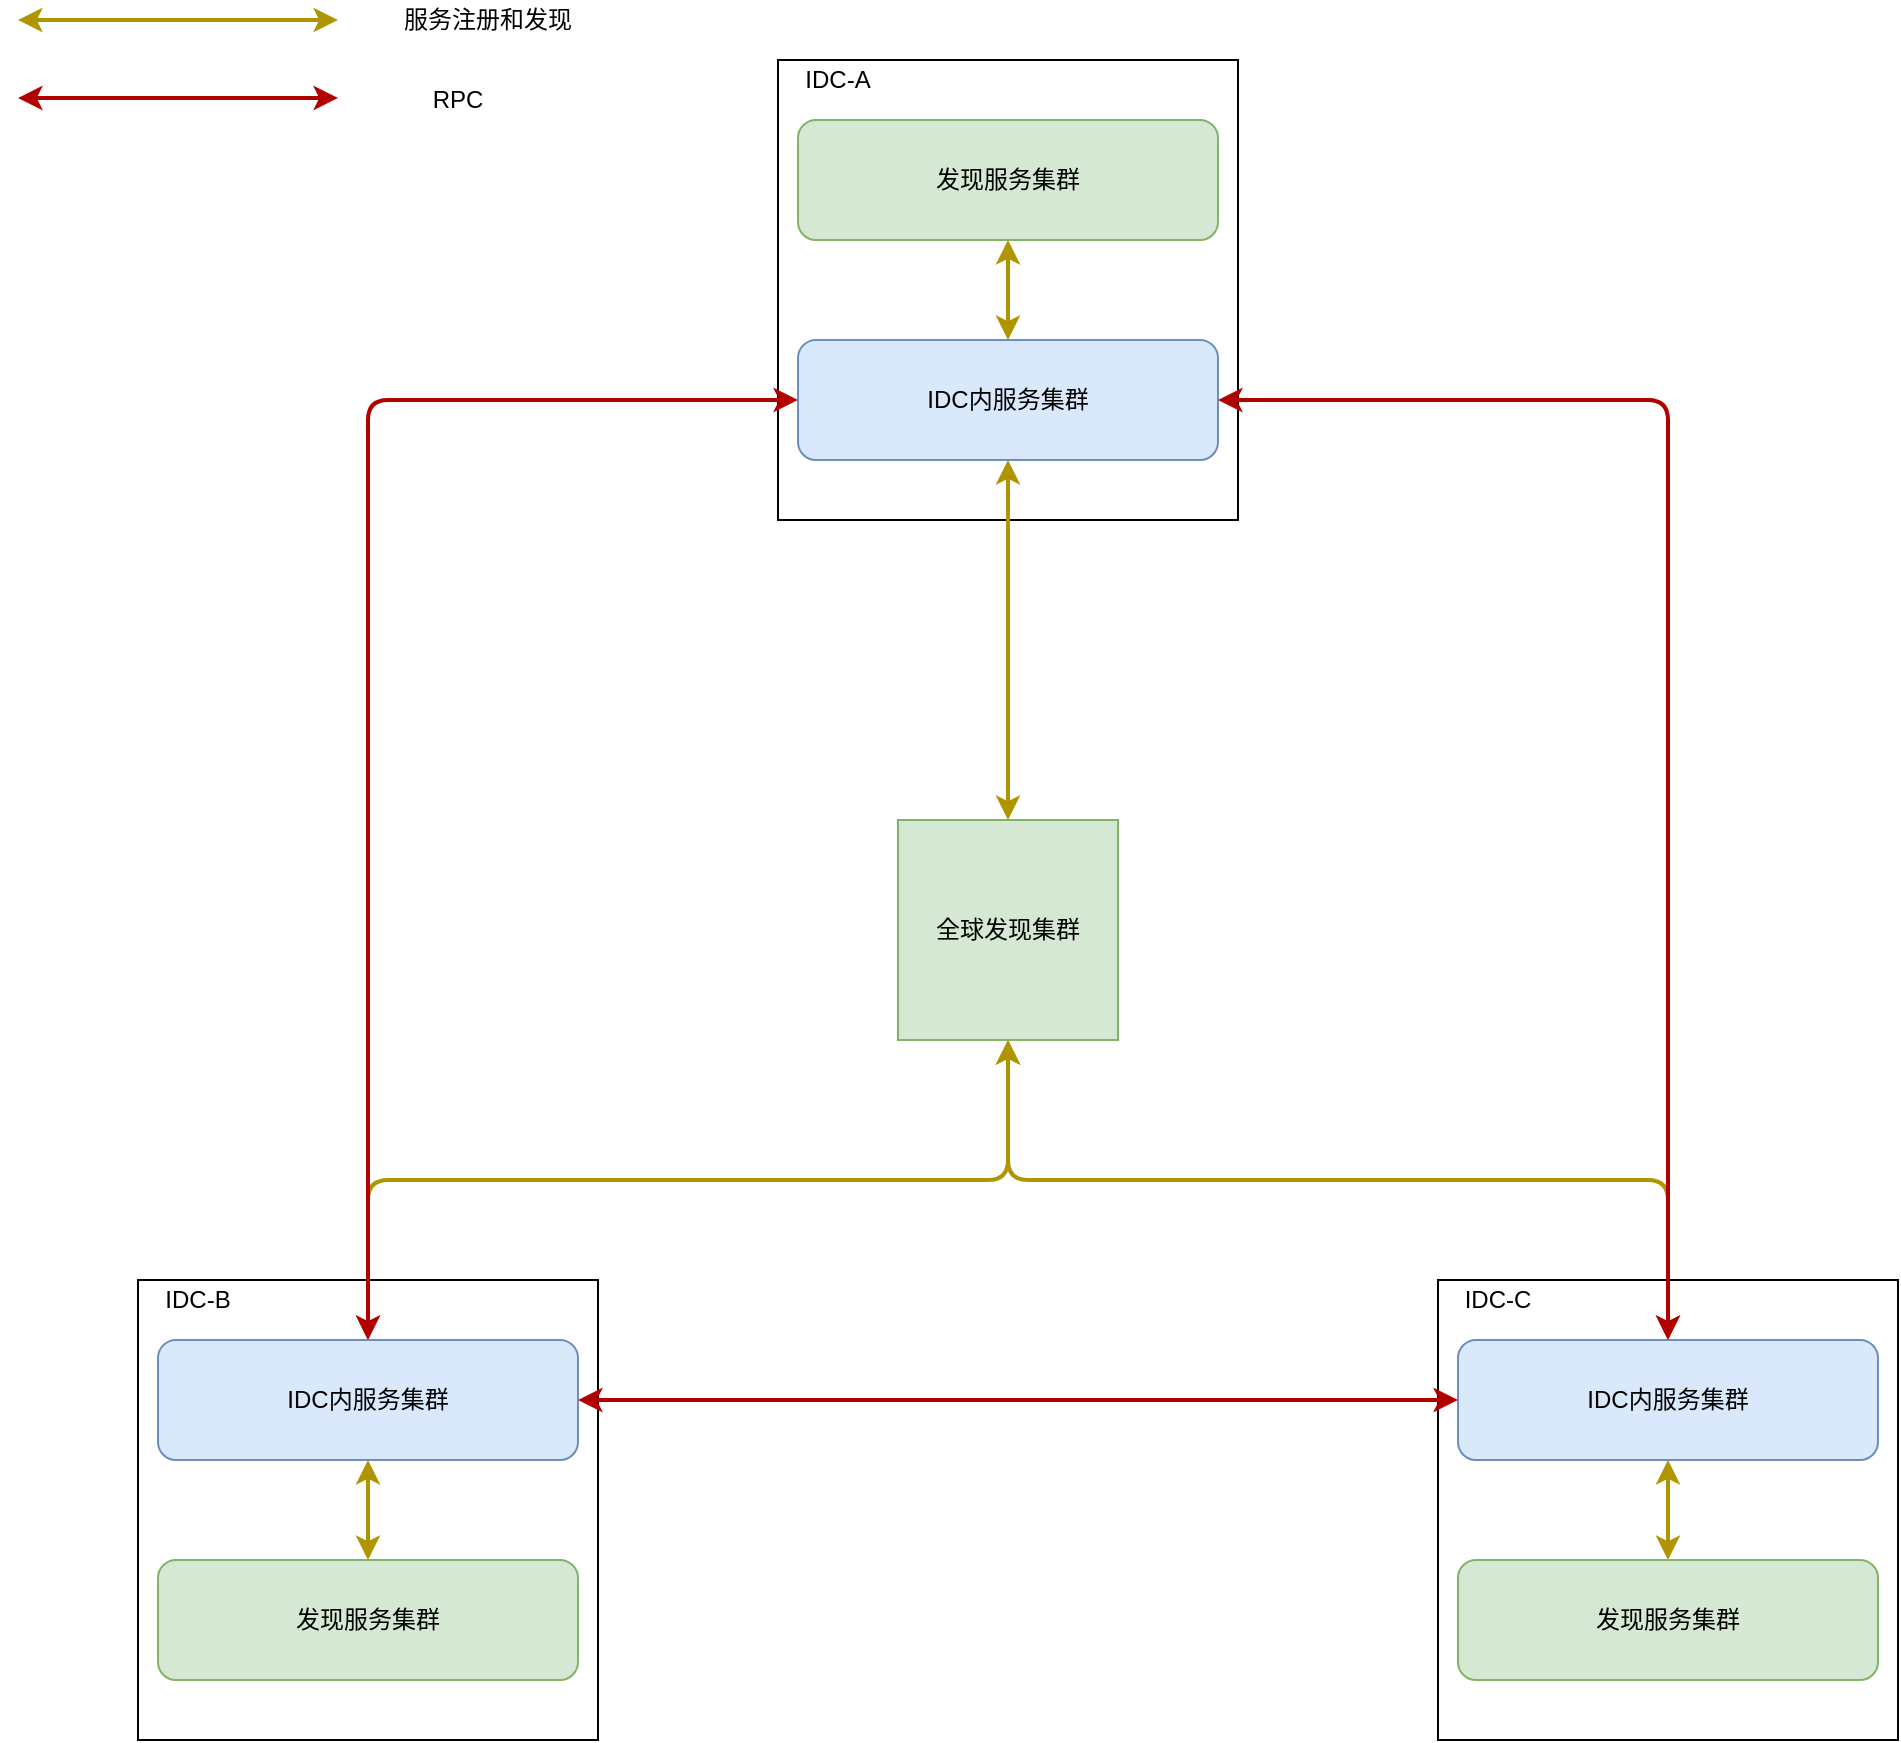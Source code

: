 <mxfile version="13.8.0" type="github">
  <diagram id="Ht1M8jgEwFfnCIfOTk4-" name="Page-1">
    <mxGraphModel dx="1673" dy="1703" grid="1" gridSize="10" guides="1" tooltips="1" connect="1" arrows="1" fold="1" page="1" pageScale="1" pageWidth="1169" pageHeight="827" math="0" shadow="0">
      <root>
        <mxCell id="0" />
        <mxCell id="1" parent="0" />
        <mxCell id="rY4eyUQjChqUg5G9gw5I-65" value="" style="whiteSpace=wrap;html=1;aspect=fixed;" parent="1" vertex="1">
          <mxGeometry x="150" y="570" width="230" height="230" as="geometry" />
        </mxCell>
        <mxCell id="rY4eyUQjChqUg5G9gw5I-66" value="IDC内服务集群" style="rounded=1;whiteSpace=wrap;html=1;fillColor=#dae8fc;strokeColor=#6c8ebf;" parent="1" vertex="1">
          <mxGeometry x="160" y="600" width="210" height="60" as="geometry" />
        </mxCell>
        <mxCell id="rY4eyUQjChqUg5G9gw5I-67" value="IDC-B" style="text;html=1;strokeColor=none;fillColor=none;align=center;verticalAlign=middle;whiteSpace=wrap;rounded=0;" parent="1" vertex="1">
          <mxGeometry x="150" y="570" width="60" height="20" as="geometry" />
        </mxCell>
        <mxCell id="rY4eyUQjChqUg5G9gw5I-69" value="" style="endArrow=classic;startArrow=classic;html=1;exitX=0.5;exitY=1;exitDx=0;exitDy=0;fillColor=#e3c800;strokeColor=#B09500;strokeWidth=2;entryX=0.5;entryY=0;entryDx=0;entryDy=0;" parent="1" source="rY4eyUQjChqUg5G9gw5I-66" target="tyd7KwF-m_1Z6RTIm-yy-1" edge="1">
          <mxGeometry width="50" height="50" relative="1" as="geometry">
            <mxPoint x="510" y="920" as="sourcePoint" />
            <mxPoint x="318.75" y="690" as="targetPoint" />
          </mxGeometry>
        </mxCell>
        <mxCell id="rY4eyUQjChqUg5G9gw5I-102" value="全球发现集群" style="whiteSpace=wrap;html=1;aspect=fixed;fillColor=#d5e8d4;strokeColor=#82b366;rounded=0;" parent="1" vertex="1">
          <mxGeometry x="530" y="340" width="110" height="110" as="geometry" />
        </mxCell>
        <mxCell id="rY4eyUQjChqUg5G9gw5I-113" value="" style="endArrow=classic;startArrow=classic;html=1;fillColor=#e51400;strokeColor=#B20000;strokeWidth=2;" parent="1" edge="1">
          <mxGeometry width="50" height="50" relative="1" as="geometry">
            <mxPoint x="90" y="-21" as="sourcePoint" />
            <mxPoint x="250" y="-21" as="targetPoint" />
          </mxGeometry>
        </mxCell>
        <mxCell id="rY4eyUQjChqUg5G9gw5I-115" value="" style="endArrow=classic;startArrow=classic;html=1;fillColor=#e3c800;strokeColor=#B09500;strokeWidth=2;" parent="1" edge="1">
          <mxGeometry width="50" height="50" relative="1" as="geometry">
            <mxPoint x="90" y="-60" as="sourcePoint" />
            <mxPoint x="250" y="-60" as="targetPoint" />
          </mxGeometry>
        </mxCell>
        <mxCell id="rY4eyUQjChqUg5G9gw5I-116" value="服务注册和发现" style="text;html=1;strokeColor=none;fillColor=none;align=center;verticalAlign=middle;whiteSpace=wrap;rounded=0;" parent="1" vertex="1">
          <mxGeometry x="280" y="-70" width="90" height="20" as="geometry" />
        </mxCell>
        <mxCell id="rY4eyUQjChqUg5G9gw5I-117" value="RPC" style="text;html=1;strokeColor=none;fillColor=none;align=center;verticalAlign=middle;whiteSpace=wrap;rounded=0;" parent="1" vertex="1">
          <mxGeometry x="280" y="-30" width="60" height="20" as="geometry" />
        </mxCell>
        <mxCell id="tyd7KwF-m_1Z6RTIm-yy-1" value="发现&lt;span&gt;服务集群&lt;/span&gt;" style="rounded=1;whiteSpace=wrap;html=1;fillColor=#d5e8d4;strokeColor=#82b366;" vertex="1" parent="1">
          <mxGeometry x="160" y="710" width="210" height="60" as="geometry" />
        </mxCell>
        <mxCell id="tyd7KwF-m_1Z6RTIm-yy-2" value="" style="whiteSpace=wrap;html=1;aspect=fixed;" vertex="1" parent="1">
          <mxGeometry x="800" y="570" width="230" height="230" as="geometry" />
        </mxCell>
        <mxCell id="tyd7KwF-m_1Z6RTIm-yy-3" value="IDC内服务集群" style="rounded=1;whiteSpace=wrap;html=1;fillColor=#dae8fc;strokeColor=#6c8ebf;" vertex="1" parent="1">
          <mxGeometry x="810" y="600" width="210" height="60" as="geometry" />
        </mxCell>
        <mxCell id="tyd7KwF-m_1Z6RTIm-yy-4" value="IDC-C" style="text;html=1;strokeColor=none;fillColor=none;align=center;verticalAlign=middle;whiteSpace=wrap;rounded=0;" vertex="1" parent="1">
          <mxGeometry x="800" y="570" width="60" height="20" as="geometry" />
        </mxCell>
        <mxCell id="tyd7KwF-m_1Z6RTIm-yy-5" value="" style="endArrow=classic;startArrow=classic;html=1;exitX=0.5;exitY=1;exitDx=0;exitDy=0;fillColor=#e3c800;strokeColor=#B09500;strokeWidth=2;entryX=0.5;entryY=0;entryDx=0;entryDy=0;" edge="1" parent="1" source="tyd7KwF-m_1Z6RTIm-yy-3" target="tyd7KwF-m_1Z6RTIm-yy-6">
          <mxGeometry width="50" height="50" relative="1" as="geometry">
            <mxPoint x="1160" y="920" as="sourcePoint" />
            <mxPoint x="968.75" y="690" as="targetPoint" />
          </mxGeometry>
        </mxCell>
        <mxCell id="tyd7KwF-m_1Z6RTIm-yy-6" value="发现服务集群" style="rounded=1;whiteSpace=wrap;html=1;fillColor=#d5e8d4;strokeColor=#82b366;" vertex="1" parent="1">
          <mxGeometry x="810" y="710" width="210" height="60" as="geometry" />
        </mxCell>
        <mxCell id="tyd7KwF-m_1Z6RTIm-yy-7" value="" style="whiteSpace=wrap;html=1;aspect=fixed;" vertex="1" parent="1">
          <mxGeometry x="470" y="-40" width="230" height="230" as="geometry" />
        </mxCell>
        <mxCell id="tyd7KwF-m_1Z6RTIm-yy-8" value="IDC内服务集群" style="rounded=1;whiteSpace=wrap;html=1;fillColor=#dae8fc;strokeColor=#6c8ebf;" vertex="1" parent="1">
          <mxGeometry x="480" y="100" width="210" height="60" as="geometry" />
        </mxCell>
        <mxCell id="tyd7KwF-m_1Z6RTIm-yy-9" value="IDC-A" style="text;html=1;strokeColor=none;fillColor=none;align=center;verticalAlign=middle;whiteSpace=wrap;rounded=0;" vertex="1" parent="1">
          <mxGeometry x="470" y="-40" width="60" height="20" as="geometry" />
        </mxCell>
        <mxCell id="tyd7KwF-m_1Z6RTIm-yy-10" value="" style="endArrow=classic;startArrow=classic;html=1;exitX=0.5;exitY=0;exitDx=0;exitDy=0;fillColor=#e3c800;strokeColor=#B09500;strokeWidth=2;entryX=0.5;entryY=1;entryDx=0;entryDy=0;" edge="1" parent="1" source="tyd7KwF-m_1Z6RTIm-yy-8" target="tyd7KwF-m_1Z6RTIm-yy-11">
          <mxGeometry width="50" height="50" relative="1" as="geometry">
            <mxPoint x="830" y="310" as="sourcePoint" />
            <mxPoint x="638.75" y="80" as="targetPoint" />
          </mxGeometry>
        </mxCell>
        <mxCell id="tyd7KwF-m_1Z6RTIm-yy-11" value="发现服务集群" style="rounded=1;whiteSpace=wrap;html=1;fillColor=#d5e8d4;strokeColor=#82b366;" vertex="1" parent="1">
          <mxGeometry x="480" y="-10" width="210" height="60" as="geometry" />
        </mxCell>
        <mxCell id="tyd7KwF-m_1Z6RTIm-yy-12" value="" style="endArrow=classic;startArrow=classic;html=1;exitX=0.5;exitY=0;exitDx=0;exitDy=0;entryX=0.5;entryY=1;entryDx=0;entryDy=0;fillColor=#e3c800;strokeColor=#B09500;strokeWidth=2;" edge="1" parent="1" source="rY4eyUQjChqUg5G9gw5I-66" target="rY4eyUQjChqUg5G9gw5I-102">
          <mxGeometry width="50" height="50" relative="1" as="geometry">
            <mxPoint x="280" y="510" as="sourcePoint" />
            <mxPoint x="590" y="510" as="targetPoint" />
            <Array as="points">
              <mxPoint x="265" y="520" />
              <mxPoint x="585" y="520" />
            </Array>
          </mxGeometry>
        </mxCell>
        <mxCell id="tyd7KwF-m_1Z6RTIm-yy-14" value="" style="endArrow=classic;startArrow=classic;html=1;strokeWidth=2;fillColor=#e3c800;strokeColor=#B09500;" edge="1" parent="1" source="rY4eyUQjChqUg5G9gw5I-102" target="tyd7KwF-m_1Z6RTIm-yy-8">
          <mxGeometry width="50" height="50" relative="1" as="geometry">
            <mxPoint x="590" y="250" as="sourcePoint" />
            <mxPoint x="650" y="190" as="targetPoint" />
          </mxGeometry>
        </mxCell>
        <mxCell id="tyd7KwF-m_1Z6RTIm-yy-17" value="" style="endArrow=classic;startArrow=classic;html=1;entryX=1;entryY=0.5;entryDx=0;entryDy=0;exitX=0;exitY=0.5;exitDx=0;exitDy=0;fillColor=#e51400;strokeColor=#B20000;strokeWidth=2;" edge="1" parent="1" source="tyd7KwF-m_1Z6RTIm-yy-3" target="rY4eyUQjChqUg5G9gw5I-66">
          <mxGeometry width="50" height="50" relative="1" as="geometry">
            <mxPoint x="530" y="800" as="sourcePoint" />
            <mxPoint x="580" y="750" as="targetPoint" />
          </mxGeometry>
        </mxCell>
        <mxCell id="tyd7KwF-m_1Z6RTIm-yy-20" value="" style="endArrow=classic;startArrow=classic;html=1;strokeWidth=2;exitX=0.5;exitY=0;exitDx=0;exitDy=0;fillColor=#e3c800;strokeColor=#B09500;" edge="1" parent="1" source="tyd7KwF-m_1Z6RTIm-yy-3">
          <mxGeometry width="50" height="50" relative="1" as="geometry">
            <mxPoint x="535" y="500" as="sourcePoint" />
            <mxPoint x="585" y="450" as="targetPoint" />
            <Array as="points">
              <mxPoint x="915" y="520" />
              <mxPoint x="585" y="520" />
            </Array>
          </mxGeometry>
        </mxCell>
        <mxCell id="tyd7KwF-m_1Z6RTIm-yy-23" value="" style="endArrow=classic;startArrow=classic;html=1;strokeWidth=2;exitX=0.5;exitY=0;exitDx=0;exitDy=0;entryX=0;entryY=0.5;entryDx=0;entryDy=0;fillColor=#e51400;strokeColor=#B20000;" edge="1" parent="1" source="rY4eyUQjChqUg5G9gw5I-66" target="tyd7KwF-m_1Z6RTIm-yy-8">
          <mxGeometry width="50" height="50" relative="1" as="geometry">
            <mxPoint x="210" y="390" as="sourcePoint" />
            <mxPoint x="260" y="340" as="targetPoint" />
            <Array as="points">
              <mxPoint x="265" y="130" />
            </Array>
          </mxGeometry>
        </mxCell>
        <mxCell id="tyd7KwF-m_1Z6RTIm-yy-24" value="" style="endArrow=classic;startArrow=classic;html=1;strokeWidth=2;entryX=1;entryY=0.5;entryDx=0;entryDy=0;exitX=0.5;exitY=0;exitDx=0;exitDy=0;fillColor=#e51400;strokeColor=#B20000;" edge="1" parent="1" source="tyd7KwF-m_1Z6RTIm-yy-3" target="tyd7KwF-m_1Z6RTIm-yy-8">
          <mxGeometry width="50" height="50" relative="1" as="geometry">
            <mxPoint x="880" y="250" as="sourcePoint" />
            <mxPoint x="930" y="200" as="targetPoint" />
            <Array as="points">
              <mxPoint x="915" y="130" />
            </Array>
          </mxGeometry>
        </mxCell>
      </root>
    </mxGraphModel>
  </diagram>
</mxfile>
